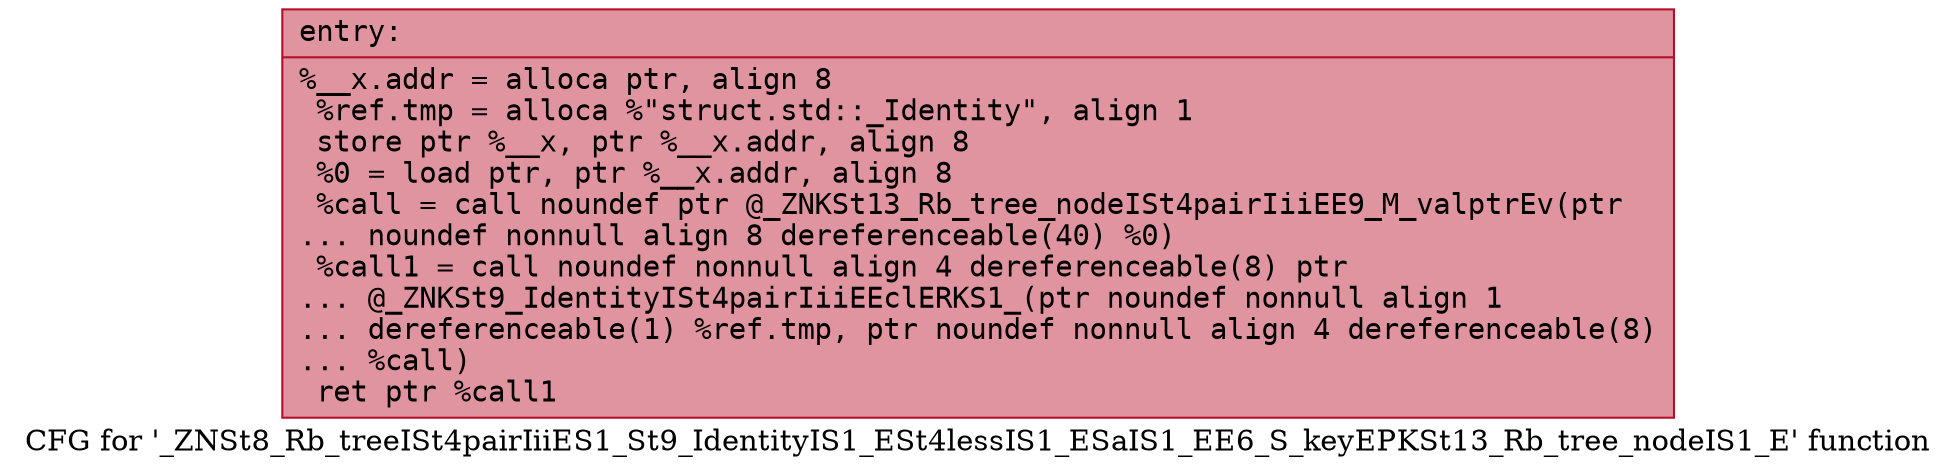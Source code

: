 digraph "CFG for '_ZNSt8_Rb_treeISt4pairIiiES1_St9_IdentityIS1_ESt4lessIS1_ESaIS1_EE6_S_keyEPKSt13_Rb_tree_nodeIS1_E' function" {
	label="CFG for '_ZNSt8_Rb_treeISt4pairIiiES1_St9_IdentityIS1_ESt4lessIS1_ESaIS1_EE6_S_keyEPKSt13_Rb_tree_nodeIS1_E' function";

	Node0x55579ce18ce0 [shape=record,color="#b70d28ff", style=filled, fillcolor="#b70d2870" fontname="Courier",label="{entry:\l|  %__x.addr = alloca ptr, align 8\l  %ref.tmp = alloca %\"struct.std::_Identity\", align 1\l  store ptr %__x, ptr %__x.addr, align 8\l  %0 = load ptr, ptr %__x.addr, align 8\l  %call = call noundef ptr @_ZNKSt13_Rb_tree_nodeISt4pairIiiEE9_M_valptrEv(ptr\l... noundef nonnull align 8 dereferenceable(40) %0)\l  %call1 = call noundef nonnull align 4 dereferenceable(8) ptr\l... @_ZNKSt9_IdentityISt4pairIiiEEclERKS1_(ptr noundef nonnull align 1\l... dereferenceable(1) %ref.tmp, ptr noundef nonnull align 4 dereferenceable(8)\l... %call)\l  ret ptr %call1\l}"];
}

